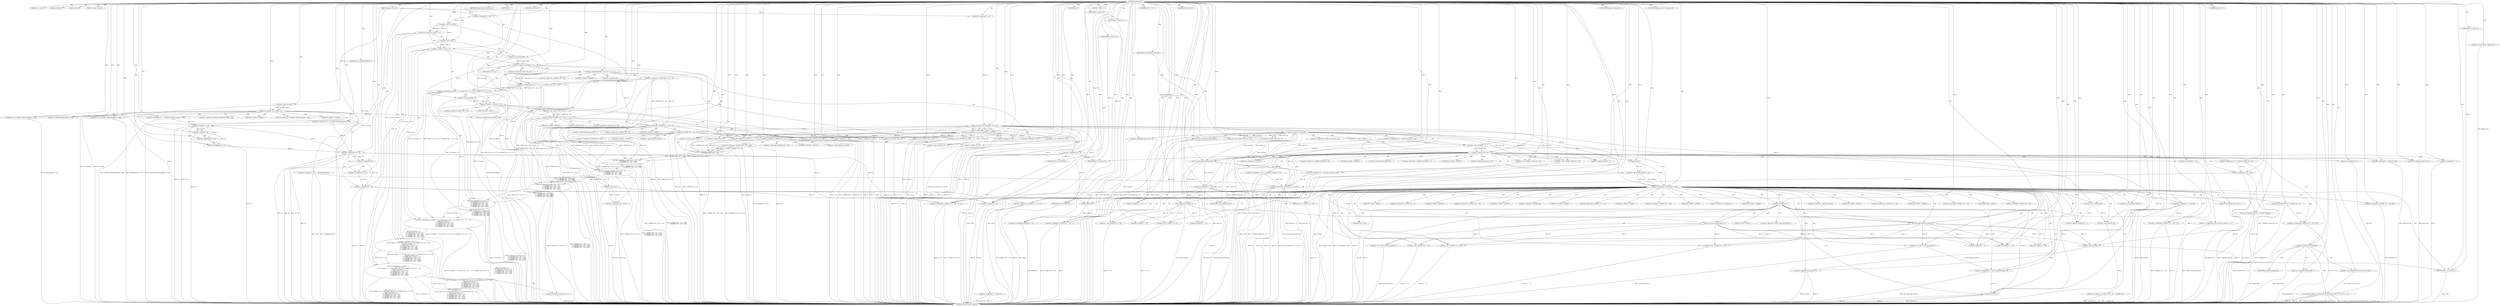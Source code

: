 digraph cache_insert {  
"1000121" [label = "(METHOD,cache_insert)" ]
"1000580" [label = "(METHOD_RETURN,__int64 __fastcall)" ]
"1000122" [label = "(PARAM,const char *a1)" ]
"1000123" [label = "(PARAM,_DWORD *a2)" ]
"1000124" [label = "(PARAM,__int64 a3)" ]
"1000125" [label = "(PARAM,unsigned __int64 a4)" ]
"1000126" [label = "(PARAM,unsigned __int16 a5)" ]
"1000148" [label = "(<operator>.assignment,v5 = a5)" ]
"1000151" [label = "(<operator>.assignment,v27[3] = __readfsqword(0x28u))" ]
"1000155" [label = "(__readfsqword,__readfsqword(0x28u))" ]
"1000157" [label = "(<operator>.assignment,v6 = a5)" ]
"1000161" [label = "(<operator>.notEquals,(a5 & 0x980) != 0)" ]
"1000162" [label = "(<operator>.and,a5 & 0x980)" ]
"1000167" [label = "(<operator>.assignment,v15 = *(_QWORD *)(dnsmasq_daemon + 456))" ]
"1000170" [label = "(<operator>.cast,(_QWORD *)(dnsmasq_daemon + 456))" ]
"1000172" [label = "(<operator>.addition,dnsmasq_daemon + 456)" ]
"1000176" [label = "(<operator>.lessThan,v15 < a4)" ]
"1000181" [label = "(<operator>.logicalNot,!v15)" ]
"1000183" [label = "(<operator>.assignment,v15 = a4)" ]
"1000186" [label = "(<operator>.assignment,a4 = v15)" ]
"1000189" [label = "(<operator>.assignment,v16 = *(_QWORD *)(dnsmasq_daemon + 448))" ]
"1000192" [label = "(<operator>.cast,(_QWORD *)(dnsmasq_daemon + 448))" ]
"1000194" [label = "(<operator>.addition,dnsmasq_daemon + 448)" ]
"1000198" [label = "(<operator>.greaterThan,v16 > a4)" ]
"1000203" [label = "(<operator>.logicalNot,!v16)" ]
"1000205" [label = "(<operator>.assignment,v16 = a4)" ]
"1000208" [label = "(<operator>.assignment,a4 = v16)" ]
"1000211" [label = "(<operator>.assignment,v7 = insert_error)" ]
"1000215" [label = "(IDENTIFIER,insert_error,if ( insert_error ))" ]
"1000216" [label = "(IDENTIFIER,L,)" ]
"1000217" [label = "(<operator>.assignment,v8 = cache_scan_free(a1, a2, a3, v6))" ]
"1000219" [label = "(cache_scan_free,cache_scan_free(a1, a2, a3, v6))" ]
"1000224" [label = "(<operator>.assignment,v13 = v8)" ]
"1000228" [label = "(IDENTIFIER,v8,if ( v8 ))" ]
"1000231" [label = "(<operator>.logicalOr,(v5 & 0x180) == 0\n      || (v5 & 8) == 0\n      || ((v5 & 0x80u) == 0 || *(char *)(v8 + 52) >= 0 || *(_DWORD *)(v8 + 24) != *a2)\n      && ((v5 & 0x100) == 0\n       || (*(_BYTE *)(v8 + 53) & 1) == 0\n       || *(_DWORD *)(v8 + 24) != *a2\n       || *(_DWORD *)(v8 + 28) != a2[1]\n       || *(_DWORD *)(v8 + 32) != a2[2]\n       || *(_DWORD *)(v8 + 36) != a2[3]))" ]
"1000232" [label = "(<operator>.equals,(v5 & 0x180) == 0)" ]
"1000233" [label = "(<operator>.and,v5 & 0x180)" ]
"1000237" [label = "(<operator>.logicalOr,(v5 & 8) == 0\n      || ((v5 & 0x80u) == 0 || *(char *)(v8 + 52) >= 0 || *(_DWORD *)(v8 + 24) != *a2)\n      && ((v5 & 0x100) == 0\n       || (*(_BYTE *)(v8 + 53) & 1) == 0\n       || *(_DWORD *)(v8 + 24) != *a2\n       || *(_DWORD *)(v8 + 28) != a2[1]\n       || *(_DWORD *)(v8 + 32) != a2[2]\n       || *(_DWORD *)(v8 + 36) != a2[3]))" ]
"1000238" [label = "(<operator>.equals,(v5 & 8) == 0)" ]
"1000239" [label = "(<operator>.and,v5 & 8)" ]
"1000243" [label = "(<operator>.logicalAnd,((v5 & 0x80u) == 0 || *(char *)(v8 + 52) >= 0 || *(_DWORD *)(v8 + 24) != *a2)\n      && ((v5 & 0x100) == 0\n       || (*(_BYTE *)(v8 + 53) & 1) == 0\n       || *(_DWORD *)(v8 + 24) != *a2\n       || *(_DWORD *)(v8 + 28) != a2[1]\n       || *(_DWORD *)(v8 + 32) != a2[2]\n       || *(_DWORD *)(v8 + 36) != a2[3]))" ]
"1000244" [label = "(<operator>.logicalOr,(v5 & 0x80u) == 0 || *(char *)(v8 + 52) >= 0 || *(_DWORD *)(v8 + 24) != *a2)" ]
"1000245" [label = "(<operator>.equals,(v5 & 0x80u) == 0)" ]
"1000246" [label = "(<operator>.and,v5 & 0x80u)" ]
"1000250" [label = "(<operator>.logicalOr,*(char *)(v8 + 52) >= 0 || *(_DWORD *)(v8 + 24) != *a2)" ]
"1000251" [label = "(<operator>.greaterEqualsThan,*(char *)(v8 + 52) >= 0)" ]
"1000253" [label = "(<operator>.cast,(char *)(v8 + 52))" ]
"1000255" [label = "(<operator>.addition,v8 + 52)" ]
"1000259" [label = "(<operator>.notEquals,*(_DWORD *)(v8 + 24) != *a2)" ]
"1000261" [label = "(<operator>.cast,(_DWORD *)(v8 + 24))" ]
"1000263" [label = "(<operator>.addition,v8 + 24)" ]
"1000268" [label = "(<operator>.logicalOr,(v5 & 0x100) == 0\n       || (*(_BYTE *)(v8 + 53) & 1) == 0\n       || *(_DWORD *)(v8 + 24) != *a2\n       || *(_DWORD *)(v8 + 28) != a2[1]\n       || *(_DWORD *)(v8 + 32) != a2[2]\n       || *(_DWORD *)(v8 + 36) != a2[3])" ]
"1000269" [label = "(<operator>.equals,(v5 & 0x100) == 0)" ]
"1000270" [label = "(<operator>.and,v5 & 0x100)" ]
"1000274" [label = "(<operator>.logicalOr,(*(_BYTE *)(v8 + 53) & 1) == 0\n       || *(_DWORD *)(v8 + 24) != *a2\n       || *(_DWORD *)(v8 + 28) != a2[1]\n       || *(_DWORD *)(v8 + 32) != a2[2]\n       || *(_DWORD *)(v8 + 36) != a2[3])" ]
"1000275" [label = "(<operator>.equals,(*(_BYTE *)(v8 + 53) & 1) == 0)" ]
"1000276" [label = "(<operator>.and,*(_BYTE *)(v8 + 53) & 1)" ]
"1000278" [label = "(<operator>.cast,(_BYTE *)(v8 + 53))" ]
"1000280" [label = "(<operator>.addition,v8 + 53)" ]
"1000285" [label = "(<operator>.logicalOr,*(_DWORD *)(v8 + 24) != *a2\n       || *(_DWORD *)(v8 + 28) != a2[1]\n       || *(_DWORD *)(v8 + 32) != a2[2]\n       || *(_DWORD *)(v8 + 36) != a2[3])" ]
"1000286" [label = "(<operator>.notEquals,*(_DWORD *)(v8 + 24) != *a2)" ]
"1000288" [label = "(<operator>.cast,(_DWORD *)(v8 + 24))" ]
"1000290" [label = "(<operator>.addition,v8 + 24)" ]
"1000295" [label = "(<operator>.logicalOr,*(_DWORD *)(v8 + 28) != a2[1]\n       || *(_DWORD *)(v8 + 32) != a2[2]\n       || *(_DWORD *)(v8 + 36) != a2[3])" ]
"1000296" [label = "(<operator>.notEquals,*(_DWORD *)(v8 + 28) != a2[1])" ]
"1000298" [label = "(<operator>.cast,(_DWORD *)(v8 + 28))" ]
"1000300" [label = "(<operator>.addition,v8 + 28)" ]
"1000306" [label = "(<operator>.logicalOr,*(_DWORD *)(v8 + 32) != a2[2]\n       || *(_DWORD *)(v8 + 36) != a2[3])" ]
"1000307" [label = "(<operator>.notEquals,*(_DWORD *)(v8 + 32) != a2[2])" ]
"1000309" [label = "(<operator>.cast,(_DWORD *)(v8 + 32))" ]
"1000311" [label = "(<operator>.addition,v8 + 32)" ]
"1000317" [label = "(<operator>.notEquals,*(_DWORD *)(v8 + 36) != a2[3])" ]
"1000319" [label = "(<operator>.cast,(_DWORD *)(v8 + 36))" ]
"1000321" [label = "(<operator>.addition,v8 + 36)" ]
"1000328" [label = "(<operator>.assignment,insert_error = 1)" ]
"1000331" [label = "(IDENTIFIER,L,)" ]
"1000332" [label = "(RETURN,return v13;,return v13;)" ]
"1000333" [label = "(IDENTIFIER,v13,return v13;)" ]
"1000334" [label = "(<operator>.assignment,v26 = v5 & 4)" ]
"1000336" [label = "(<operator>.and,v5 & 4)" ]
"1000340" [label = "(LITERAL,1,while ( 1 ))" ]
"1000342" [label = "(<operator>.assignment,v17 = cache_tail)" ]
"1000346" [label = "(<operator>.logicalNot,!cache_tail)" ]
"1000349" [label = "(<operator>.assignment,insert_error = 1)" ]
"1000352" [label = "(RETURN,return cache_tail;,return cache_tail;)" ]
"1000353" [label = "(IDENTIFIER,cache_tail,return cache_tail;)" ]
"1000354" [label = "(<operator>.assignment,v18 = *(_WORD *)(cache_tail + 52))" ]
"1000357" [label = "(<operator>.cast,(_WORD *)(cache_tail + 52))" ]
"1000359" [label = "(<operator>.addition,cache_tail + 52)" ]
"1000363" [label = "(<operator>.equals,(v18 & 0xC) == 0)" ]
"1000364" [label = "(<operator>.and,v18 & 0xC)" ]
"1000370" [label = "(IDENTIFIER,v7,if ( v7 ))" ]
"1000373" [label = "(<operator>.logicalNot,!warned_8686)" ]
"1000376" [label = "(my_syslog,my_syslog(3, (unsigned int)\"Internal error in cache.\", v9, v10, v11, v12))" ]
"1000378" [label = "(<operator>.cast,(unsigned int)\"Internal error in cache.\")" ]
"1000385" [label = "(<operator>.assignment,warned_8686 = 1)" ]
"1000388" [label = "(<operator>.assignment,insert_error = 1)" ]
"1000391" [label = "(RETURN,return v13;,return v13;)" ]
"1000392" [label = "(IDENTIFIER,v13,return v13;)" ]
"1000394" [label = "(IDENTIFIER,v26,if ( v26 ))" ]
"1000396" [label = "(<operator>.assignment,v19 = *(_QWORD *)(cache_tail + 32))" ]
"1000399" [label = "(<operator>.cast,(_QWORD *)(cache_tail + 32))" ]
"1000401" [label = "(<operator>.addition,cache_tail + 32)" ]
"1000404" [label = "(<operator>.assignment,v27[0] = *(_QWORD *)(cache_tail + 24))" ]
"1000409" [label = "(<operator>.cast,(_QWORD *)(cache_tail + 24))" ]
"1000411" [label = "(<operator>.addition,cache_tail + 24)" ]
"1000414" [label = "(<operator>.assignment,v27[1] = v19)" ]
"1000419" [label = "(<operator>.assignment,v20 = cache_get_name(cache_tail))" ]
"1000421" [label = "(cache_get_name,cache_get_name(cache_tail))" ]
"1000423" [label = "(cache_scan_free,cache_scan_free(v20, v27, a3, v18))" ]
"1000428" [label = "(<operator>.preIncrement,++cache_live_freed)" ]
"1000430" [label = "(<operator>.assignment,v7 = 1)" ]
"1000435" [label = "(<operator>.assignment,v7 = 0)" ]
"1000438" [label = "(<operator>.assignment,v26 = 1)" ]
"1000442" [label = "(<operator>.logicalAnd,a1 && strlen(a1) > 0x31)" ]
"1000444" [label = "(<operator>.greaterThan,strlen(a1) > 0x31)" ]
"1000445" [label = "(strlen,strlen(a1))" ]
"1000449" [label = "(<operator>.assignment,v21 = big_free)" ]
"1000453" [label = "(IDENTIFIER,big_free,if ( big_free ))" ]
"1000455" [label = "(<operator>.assignment,big_free = *(_QWORD *)big_free)" ]
"1000458" [label = "(<operator>.cast,(_QWORD *)big_free)" ]
"1000464" [label = "(<operator>.assignment,insert_error = 1)" ]
"1000467" [label = "(RETURN,return v13;,return v13;)" ]
"1000468" [label = "(IDENTIFIER,v13,return v13;)" ]
"1000470" [label = "(IDENTIFIER,bignames_left,if ( bignames_left ))" ]
"1000471" [label = "(<operator>.preDecrement,--bignames_left)" ]
"1000473" [label = "(cache_unlink,cache_unlink(v17))" ]
"1000475" [label = "(<operator>.assignment,*(_QWORD *)(v17 + 56) = v21)" ]
"1000477" [label = "(<operator>.cast,(_QWORD *)(v17 + 56))" ]
"1000479" [label = "(<operator>.addition,v17 + 56)" ]
"1000483" [label = "(<operators>.assignmentOr,HIBYTE(v5) |= 2u)" ]
"1000484" [label = "(HIBYTE,HIBYTE(v5))" ]
"1000487" [label = "(<operator>.assignment,*(_WORD *)(v17 + 52) = v5)" ]
"1000489" [label = "(<operator>.cast,(_WORD *)(v17 + 52))" ]
"1000491" [label = "(<operator>.addition,v17 + 52)" ]
"1000497" [label = "(cache_unlink,cache_unlink(cache_tail))" ]
"1000499" [label = "(<operator>.assignment,*(_WORD *)(v17 + 52) = v5)" ]
"1000501" [label = "(<operator>.cast,(_WORD *)(v17 + 52))" ]
"1000503" [label = "(<operator>.addition,v17 + 52)" ]
"1000508" [label = "(<operator>.logicalNot,!a1)" ]
"1000511" [label = "(<operator>.assignment,*(_BYTE *)cache_get_name(v17) = 0)" ]
"1000513" [label = "(<operator>.cast,(_BYTE *)cache_get_name(v17))" ]
"1000515" [label = "(cache_get_name,cache_get_name(v17))" ]
"1000519" [label = "(<operator>.assignment,v22 = (char *)cache_get_name(v17))" ]
"1000521" [label = "(<operator>.cast,(char *)cache_get_name(v17))" ]
"1000523" [label = "(cache_get_name,cache_get_name(v17))" ]
"1000525" [label = "(strcpy,strcpy(v22, a1))" ]
"1000530" [label = "(IDENTIFIER,a2,if ( a2 ))" ]
"1000532" [label = "(<operator>.assignment,v23 = *((_QWORD *)a2 + 1))" ]
"1000535" [label = "(<operator>.addition,(_QWORD *)a2 + 1)" ]
"1000536" [label = "(<operator>.cast,(_QWORD *)a2)" ]
"1000540" [label = "(<operator>.assignment,*(_QWORD *)(v17 + 24) = *(_QWORD *)a2)" ]
"1000542" [label = "(<operator>.cast,(_QWORD *)(v17 + 24))" ]
"1000544" [label = "(<operator>.addition,v17 + 24)" ]
"1000548" [label = "(<operator>.cast,(_QWORD *)a2)" ]
"1000551" [label = "(<operator>.assignment,*(_QWORD *)(v17 + 32) = v23)" ]
"1000553" [label = "(<operator>.cast,(_QWORD *)(v17 + 32))" ]
"1000555" [label = "(<operator>.addition,v17 + 32)" ]
"1000559" [label = "(<operator>.assignment,*(_QWORD *)(v17 + 40) = a3 + a4)" ]
"1000561" [label = "(<operator>.cast,(_QWORD *)(v17 + 40))" ]
"1000563" [label = "(<operator>.addition,v17 + 40)" ]
"1000566" [label = "(<operator>.addition,a3 + a4)" ]
"1000569" [label = "(<operator>.assignment,*(_QWORD *)v17 = new_chain)" ]
"1000571" [label = "(<operator>.cast,(_QWORD *)v17)" ]
"1000575" [label = "(<operator>.assignment,new_chain = v17)" ]
"1000578" [label = "(RETURN,return v17;,return v17;)" ]
"1000579" [label = "(IDENTIFIER,v17,return v17;)" ]
"1000169" [label = "(<operator>.indirection,*(_QWORD *)(dnsmasq_daemon + 456))" ]
"1000171" [label = "(UNKNOWN,_QWORD *,_QWORD *)" ]
"1000191" [label = "(<operator>.indirection,*(_QWORD *)(dnsmasq_daemon + 448))" ]
"1000193" [label = "(UNKNOWN,_QWORD *,_QWORD *)" ]
"1000252" [label = "(<operator>.indirection,*(char *)(v8 + 52))" ]
"1000254" [label = "(UNKNOWN,char *,char *)" ]
"1000260" [label = "(<operator>.indirection,*(_DWORD *)(v8 + 24))" ]
"1000262" [label = "(UNKNOWN,_DWORD *,_DWORD *)" ]
"1000266" [label = "(<operator>.indirection,*a2)" ]
"1000277" [label = "(<operator>.indirection,*(_BYTE *)(v8 + 53))" ]
"1000279" [label = "(UNKNOWN,_BYTE *,_BYTE *)" ]
"1000287" [label = "(<operator>.indirection,*(_DWORD *)(v8 + 24))" ]
"1000289" [label = "(UNKNOWN,_DWORD *,_DWORD *)" ]
"1000293" [label = "(<operator>.indirection,*a2)" ]
"1000297" [label = "(<operator>.indirection,*(_DWORD *)(v8 + 28))" ]
"1000299" [label = "(UNKNOWN,_DWORD *,_DWORD *)" ]
"1000303" [label = "(<operator>.indirectIndexAccess,a2[1])" ]
"1000308" [label = "(<operator>.indirection,*(_DWORD *)(v8 + 32))" ]
"1000310" [label = "(UNKNOWN,_DWORD *,_DWORD *)" ]
"1000314" [label = "(<operator>.indirectIndexAccess,a2[2])" ]
"1000318" [label = "(<operator>.indirection,*(_DWORD *)(v8 + 36))" ]
"1000320" [label = "(UNKNOWN,_DWORD *,_DWORD *)" ]
"1000324" [label = "(<operator>.indirectIndexAccess,a2[3])" ]
"1000356" [label = "(<operator>.indirection,*(_WORD *)(cache_tail + 52))" ]
"1000358" [label = "(UNKNOWN,_WORD *,_WORD *)" ]
"1000379" [label = "(UNKNOWN,unsigned int,unsigned int)" ]
"1000398" [label = "(<operator>.indirection,*(_QWORD *)(cache_tail + 32))" ]
"1000400" [label = "(UNKNOWN,_QWORD *,_QWORD *)" ]
"1000405" [label = "(<operator>.indirectIndexAccess,v27[0])" ]
"1000408" [label = "(<operator>.indirection,*(_QWORD *)(cache_tail + 24))" ]
"1000410" [label = "(UNKNOWN,_QWORD *,_QWORD *)" ]
"1000415" [label = "(<operator>.indirectIndexAccess,v27[1])" ]
"1000457" [label = "(<operator>.indirection,*(_QWORD *)big_free)" ]
"1000459" [label = "(UNKNOWN,_QWORD *,_QWORD *)" ]
"1000476" [label = "(<operator>.indirection,*(_QWORD *)(v17 + 56))" ]
"1000478" [label = "(UNKNOWN,_QWORD *,_QWORD *)" ]
"1000488" [label = "(<operator>.indirection,*(_WORD *)(v17 + 52))" ]
"1000490" [label = "(UNKNOWN,_WORD *,_WORD *)" ]
"1000500" [label = "(<operator>.indirection,*(_WORD *)(v17 + 52))" ]
"1000502" [label = "(UNKNOWN,_WORD *,_WORD *)" ]
"1000512" [label = "(<operator>.indirection,*(_BYTE *)cache_get_name(v17))" ]
"1000514" [label = "(UNKNOWN,_BYTE *,_BYTE *)" ]
"1000522" [label = "(UNKNOWN,char *,char *)" ]
"1000534" [label = "(<operator>.indirection,*((_QWORD *)a2 + 1))" ]
"1000537" [label = "(UNKNOWN,_QWORD *,_QWORD *)" ]
"1000541" [label = "(<operator>.indirection,*(_QWORD *)(v17 + 24))" ]
"1000543" [label = "(UNKNOWN,_QWORD *,_QWORD *)" ]
"1000547" [label = "(<operator>.indirection,*(_QWORD *)a2)" ]
"1000549" [label = "(UNKNOWN,_QWORD *,_QWORD *)" ]
"1000552" [label = "(<operator>.indirection,*(_QWORD *)(v17 + 32))" ]
"1000554" [label = "(UNKNOWN,_QWORD *,_QWORD *)" ]
"1000560" [label = "(<operator>.indirection,*(_QWORD *)(v17 + 40))" ]
"1000562" [label = "(UNKNOWN,_QWORD *,_QWORD *)" ]
"1000570" [label = "(<operator>.indirection,*(_QWORD *)v17)" ]
"1000572" [label = "(UNKNOWN,_QWORD *,_QWORD *)" ]
  "1000532" -> "1000580"  [ label = "DDG: *((_QWORD *)a2 + 1)"] 
  "1000525" -> "1000580"  [ label = "DDG: a1"] 
  "1000211" -> "1000580"  [ label = "DDG: v7"] 
  "1000259" -> "1000580"  [ label = "DDG: *(_DWORD *)(v8 + 24)"] 
  "1000181" -> "1000580"  [ label = "DDG: !v15"] 
  "1000435" -> "1000580"  [ label = "DDG: v7"] 
  "1000237" -> "1000580"  [ label = "DDG: ((v5 & 0x80u) == 0 || *(char *)(v8 + 52) >= 0 || *(_DWORD *)(v8 + 24) != *a2)\n      && ((v5 & 0x100) == 0\n       || (*(_BYTE *)(v8 + 53) & 1) == 0\n       || *(_DWORD *)(v8 + 24) != *a2\n       || *(_DWORD *)(v8 + 28) != a2[1]\n       || *(_DWORD *)(v8 + 32) != a2[2]\n       || *(_DWORD *)(v8 + 36) != a2[3])"] 
  "1000161" -> "1000580"  [ label = "DDG: (a5 & 0x980) != 0"] 
  "1000192" -> "1000580"  [ label = "DDG: dnsmasq_daemon + 448"] 
  "1000373" -> "1000580"  [ label = "DDG: warned_8686"] 
  "1000444" -> "1000580"  [ label = "DDG: strlen(a1)"] 
  "1000198" -> "1000580"  [ label = "DDG: a4"] 
  "1000285" -> "1000580"  [ label = "DDG: *(_DWORD *)(v8 + 28) != a2[1]\n       || *(_DWORD *)(v8 + 32) != a2[2]\n       || *(_DWORD *)(v8 + 36) != a2[3]"] 
  "1000388" -> "1000580"  [ label = "DDG: insert_error"] 
  "1000189" -> "1000580"  [ label = "DDG: *(_QWORD *)(dnsmasq_daemon + 448)"] 
  "1000423" -> "1000580"  [ label = "DDG: v20"] 
  "1000442" -> "1000580"  [ label = "DDG: strlen(a1) > 0x31"] 
  "1000566" -> "1000580"  [ label = "DDG: a3"] 
  "1000334" -> "1000580"  [ label = "DDG: v26"] 
  "1000306" -> "1000580"  [ label = "DDG: *(_DWORD *)(v8 + 32) != a2[2]"] 
  "1000321" -> "1000580"  [ label = "DDG: v8"] 
  "1000162" -> "1000580"  [ label = "DDG: a5"] 
  "1000203" -> "1000580"  [ label = "DDG: !v16"] 
  "1000499" -> "1000580"  [ label = "DDG: *(_WORD *)(v17 + 52)"] 
  "1000198" -> "1000580"  [ label = "DDG: v16"] 
  "1000525" -> "1000580"  [ label = "DDG: strcpy(v22, a1)"] 
  "1000438" -> "1000580"  [ label = "DDG: v26"] 
  "1000219" -> "1000580"  [ label = "DDG: v6"] 
  "1000243" -> "1000580"  [ label = "DDG: (v5 & 0x80u) == 0 || *(char *)(v8 + 52) >= 0 || *(_DWORD *)(v8 + 24) != *a2"] 
  "1000250" -> "1000580"  [ label = "DDG: *(_DWORD *)(v8 + 24) != *a2"] 
  "1000238" -> "1000580"  [ label = "DDG: v5 & 8"] 
  "1000511" -> "1000580"  [ label = "DDG: *(_BYTE *)cache_get_name(v17)"] 
  "1000513" -> "1000580"  [ label = "DDG: cache_get_name(v17)"] 
  "1000319" -> "1000580"  [ label = "DDG: v8 + 36"] 
  "1000268" -> "1000580"  [ label = "DDG: (v5 & 0x100) == 0"] 
  "1000487" -> "1000580"  [ label = "DDG: *(_WORD *)(v17 + 52)"] 
  "1000569" -> "1000580"  [ label = "DDG: *(_QWORD *)v17"] 
  "1000232" -> "1000580"  [ label = "DDG: v5 & 0x180"] 
  "1000336" -> "1000580"  [ label = "DDG: v5"] 
  "1000542" -> "1000580"  [ label = "DDG: v17 + 24"] 
  "1000307" -> "1000580"  [ label = "DDG: *(_DWORD *)(v8 + 32)"] 
  "1000414" -> "1000580"  [ label = "DDG: v27[1]"] 
  "1000430" -> "1000580"  [ label = "DDG: v7"] 
  "1000421" -> "1000580"  [ label = "DDG: cache_tail"] 
  "1000211" -> "1000580"  [ label = "DDG: insert_error"] 
  "1000553" -> "1000580"  [ label = "DDG: v17 + 32"] 
  "1000399" -> "1000580"  [ label = "DDG: cache_tail + 32"] 
  "1000363" -> "1000580"  [ label = "DDG: v18 & 0xC"] 
  "1000245" -> "1000580"  [ label = "DDG: v5 & 0x80u"] 
  "1000540" -> "1000580"  [ label = "DDG: *(_QWORD *)a2"] 
  "1000288" -> "1000580"  [ label = "DDG: v8 + 24"] 
  "1000575" -> "1000580"  [ label = "DDG: v17"] 
  "1000151" -> "1000580"  [ label = "DDG: v27[3]"] 
  "1000233" -> "1000580"  [ label = "DDG: v5"] 
  "1000475" -> "1000580"  [ label = "DDG: v21"] 
  "1000219" -> "1000580"  [ label = "DDG: a2"] 
  "1000255" -> "1000580"  [ label = "DDG: v8"] 
  "1000268" -> "1000580"  [ label = "DDG: (*(_BYTE *)(v8 + 53) & 1) == 0\n       || *(_DWORD *)(v8 + 24) != *a2\n       || *(_DWORD *)(v8 + 28) != a2[1]\n       || *(_DWORD *)(v8 + 32) != a2[2]\n       || *(_DWORD *)(v8 + 36) != a2[3]"] 
  "1000219" -> "1000580"  [ label = "DDG: a1"] 
  "1000376" -> "1000580"  [ label = "DDG: my_syslog(3, (unsigned int)\"Internal error in cache.\", v9, v10, v11, v12)"] 
  "1000354" -> "1000580"  [ label = "DDG: *(_WORD *)(cache_tail + 52)"] 
  "1000376" -> "1000580"  [ label = "DDG: v10"] 
  "1000376" -> "1000580"  [ label = "DDG: v12"] 
  "1000295" -> "1000580"  [ label = "DDG: *(_DWORD *)(v8 + 28) != a2[1]"] 
  "1000442" -> "1000580"  [ label = "DDG: a1 && strlen(a1) > 0x31"] 
  "1000300" -> "1000580"  [ label = "DDG: v8"] 
  "1000464" -> "1000580"  [ label = "DDG: insert_error"] 
  "1000269" -> "1000580"  [ label = "DDG: v5 & 0x100"] 
  "1000259" -> "1000580"  [ label = "DDG: *a2"] 
  "1000455" -> "1000580"  [ label = "DDG: *(_QWORD *)big_free"] 
  "1000224" -> "1000580"  [ label = "DDG: v8"] 
  "1000244" -> "1000580"  [ label = "DDG: *(char *)(v8 + 52) >= 0 || *(_DWORD *)(v8 + 24) != *a2"] 
  "1000243" -> "1000580"  [ label = "DDG: (v5 & 0x100) == 0\n       || (*(_BYTE *)(v8 + 53) & 1) == 0\n       || *(_DWORD *)(v8 + 24) != *a2\n       || *(_DWORD *)(v8 + 28) != a2[1]\n       || *(_DWORD *)(v8 + 32) != a2[2]\n       || *(_DWORD *)(v8 + 36) != a2[3]"] 
  "1000551" -> "1000580"  [ label = "DDG: v23"] 
  "1000364" -> "1000580"  [ label = "DDG: v18"] 
  "1000423" -> "1000580"  [ label = "DDG: a3"] 
  "1000521" -> "1000580"  [ label = "DDG: cache_get_name(v17)"] 
  "1000575" -> "1000580"  [ label = "DDG: new_chain"] 
  "1000151" -> "1000580"  [ label = "DDG: __readfsqword(0x28u)"] 
  "1000246" -> "1000580"  [ label = "DDG: v5"] 
  "1000499" -> "1000580"  [ label = "DDG: v5"] 
  "1000276" -> "1000580"  [ label = "DDG: *(_BYTE *)(v8 + 53)"] 
  "1000508" -> "1000580"  [ label = "DDG: !a1"] 
  "1000231" -> "1000580"  [ label = "DDG: (v5 & 8) == 0\n      || ((v5 & 0x80u) == 0 || *(char *)(v8 + 52) >= 0 || *(_DWORD *)(v8 + 24) != *a2)\n      && ((v5 & 0x100) == 0\n       || (*(_BYTE *)(v8 + 53) & 1) == 0\n       || *(_DWORD *)(v8 + 24) != *a2\n       || *(_DWORD *)(v8 + 28) != a2[1]\n       || *(_DWORD *)(v8 + 32) != a2[2]\n       || *(_DWORD *)(v8 + 36) != a2[3])"] 
  "1000270" -> "1000580"  [ label = "DDG: v5"] 
  "1000261" -> "1000580"  [ label = "DDG: v8 + 24"] 
  "1000449" -> "1000580"  [ label = "DDG: v21"] 
  "1000349" -> "1000580"  [ label = "DDG: insert_error"] 
  "1000525" -> "1000580"  [ label = "DDG: v22"] 
  "1000346" -> "1000580"  [ label = "DDG: !cache_tail"] 
  "1000376" -> "1000580"  [ label = "DDG: (unsigned int)\"Internal error in cache.\""] 
  "1000286" -> "1000580"  [ label = "DDG: *a2"] 
  "1000231" -> "1000580"  [ label = "DDG: (v5 & 0x180) == 0"] 
  "1000253" -> "1000580"  [ label = "DDG: v8 + 52"] 
  "1000357" -> "1000580"  [ label = "DDG: cache_tail + 52"] 
  "1000219" -> "1000580"  [ label = "DDG: a3"] 
  "1000307" -> "1000580"  [ label = "DDG: a2[2]"] 
  "1000274" -> "1000580"  [ label = "DDG: (*(_BYTE *)(v8 + 53) & 1) == 0"] 
  "1000423" -> "1000580"  [ label = "DDG: v27"] 
  "1000342" -> "1000580"  [ label = "DDG: v17"] 
  "1000290" -> "1000580"  [ label = "DDG: v8"] 
  "1000285" -> "1000580"  [ label = "DDG: *(_DWORD *)(v8 + 24) != *a2"] 
  "1000296" -> "1000580"  [ label = "DDG: a2[1]"] 
  "1000540" -> "1000580"  [ label = "DDG: *(_QWORD *)(v17 + 24)"] 
  "1000251" -> "1000580"  [ label = "DDG: *(char *)(v8 + 52)"] 
  "1000224" -> "1000580"  [ label = "DDG: v13"] 
  "1000497" -> "1000580"  [ label = "DDG: cache_tail"] 
  "1000286" -> "1000580"  [ label = "DDG: *(_DWORD *)(v8 + 24)"] 
  "1000198" -> "1000580"  [ label = "DDG: v16 > a4"] 
  "1000559" -> "1000580"  [ label = "DDG: *(_QWORD *)(v17 + 40)"] 
  "1000409" -> "1000580"  [ label = "DDG: cache_tail + 24"] 
  "1000231" -> "1000580"  [ label = "DDG: (v5 & 0x180) == 0\n      || (v5 & 8) == 0\n      || ((v5 & 0x80u) == 0 || *(char *)(v8 + 52) >= 0 || *(_DWORD *)(v8 + 24) != *a2)\n      && ((v5 & 0x100) == 0\n       || (*(_BYTE *)(v8 + 53) & 1) == 0\n       || *(_DWORD *)(v8 + 24) != *a2\n       || *(_DWORD *)(v8 + 28) != a2[1]\n       || *(_DWORD *)(v8 + 32) != a2[2]\n       || *(_DWORD *)(v8 + 36) != a2[3])"] 
  "1000309" -> "1000580"  [ label = "DDG: v8 + 32"] 
  "1000501" -> "1000580"  [ label = "DDG: v17 + 52"] 
  "1000306" -> "1000580"  [ label = "DDG: *(_DWORD *)(v8 + 36) != a2[3]"] 
  "1000404" -> "1000580"  [ label = "DDG: *(_QWORD *)(cache_tail + 24)"] 
  "1000208" -> "1000580"  [ label = "DDG: a4"] 
  "1000186" -> "1000580"  [ label = "DDG: v15"] 
  "1000449" -> "1000580"  [ label = "DDG: big_free"] 
  "1000473" -> "1000580"  [ label = "DDG: cache_unlink(v17)"] 
  "1000280" -> "1000580"  [ label = "DDG: v8"] 
  "1000396" -> "1000580"  [ label = "DDG: *(_QWORD *)(cache_tail + 32)"] 
  "1000477" -> "1000580"  [ label = "DDG: v17 + 56"] 
  "1000489" -> "1000580"  [ label = "DDG: v17 + 52"] 
  "1000126" -> "1000580"  [ label = "DDG: a5"] 
  "1000561" -> "1000580"  [ label = "DDG: v17 + 40"] 
  "1000423" -> "1000580"  [ label = "DDG: cache_scan_free(v20, v27, a3, v18)"] 
  "1000475" -> "1000580"  [ label = "DDG: *(_QWORD *)(v17 + 56)"] 
  "1000334" -> "1000580"  [ label = "DDG: v5 & 4"] 
  "1000298" -> "1000580"  [ label = "DDG: v8 + 28"] 
  "1000566" -> "1000580"  [ label = "DDG: a4"] 
  "1000278" -> "1000580"  [ label = "DDG: v8 + 53"] 
  "1000295" -> "1000580"  [ label = "DDG: *(_DWORD *)(v8 + 32) != a2[2]\n       || *(_DWORD *)(v8 + 36) != a2[3]"] 
  "1000559" -> "1000580"  [ label = "DDG: a3 + a4"] 
  "1000328" -> "1000580"  [ label = "DDG: insert_error"] 
  "1000176" -> "1000580"  [ label = "DDG: v15"] 
  "1000176" -> "1000580"  [ label = "DDG: v15 < a4"] 
  "1000483" -> "1000580"  [ label = "DDG: HIBYTE(v5)"] 
  "1000167" -> "1000580"  [ label = "DDG: *(_QWORD *)(dnsmasq_daemon + 456)"] 
  "1000487" -> "1000580"  [ label = "DDG: v5"] 
  "1000346" -> "1000580"  [ label = "DDG: cache_tail"] 
  "1000363" -> "1000580"  [ label = "DDG: (v18 & 0xC) == 0"] 
  "1000263" -> "1000580"  [ label = "DDG: v8"] 
  "1000376" -> "1000580"  [ label = "DDG: v11"] 
  "1000208" -> "1000580"  [ label = "DDG: v16"] 
  "1000237" -> "1000580"  [ label = "DDG: (v5 & 8) == 0"] 
  "1000404" -> "1000580"  [ label = "DDG: v27[0]"] 
  "1000419" -> "1000580"  [ label = "DDG: cache_get_name(cache_tail)"] 
  "1000497" -> "1000580"  [ label = "DDG: cache_unlink(cache_tail)"] 
  "1000471" -> "1000580"  [ label = "DDG: bignames_left"] 
  "1000508" -> "1000580"  [ label = "DDG: a1"] 
  "1000519" -> "1000580"  [ label = "DDG: (char *)cache_get_name(v17)"] 
  "1000194" -> "1000580"  [ label = "DDG: dnsmasq_daemon"] 
  "1000551" -> "1000580"  [ label = "DDG: *(_QWORD *)(v17 + 32)"] 
  "1000317" -> "1000580"  [ label = "DDG: *(_DWORD *)(v8 + 36)"] 
  "1000373" -> "1000580"  [ label = "DDG: !warned_8686"] 
  "1000275" -> "1000580"  [ label = "DDG: *(_BYTE *)(v8 + 53) & 1"] 
  "1000170" -> "1000580"  [ label = "DDG: dnsmasq_daemon + 456"] 
  "1000296" -> "1000580"  [ label = "DDG: *(_DWORD *)(v8 + 28)"] 
  "1000442" -> "1000580"  [ label = "DDG: a1"] 
  "1000376" -> "1000580"  [ label = "DDG: v9"] 
  "1000317" -> "1000580"  [ label = "DDG: a2[3]"] 
  "1000244" -> "1000580"  [ label = "DDG: (v5 & 0x80u) == 0"] 
  "1000239" -> "1000580"  [ label = "DDG: v5"] 
  "1000455" -> "1000580"  [ label = "DDG: big_free"] 
  "1000423" -> "1000580"  [ label = "DDG: v18"] 
  "1000311" -> "1000580"  [ label = "DDG: v8"] 
  "1000428" -> "1000580"  [ label = "DDG: cache_live_freed"] 
  "1000385" -> "1000580"  [ label = "DDG: warned_8686"] 
  "1000274" -> "1000580"  [ label = "DDG: *(_DWORD *)(v8 + 24) != *a2\n       || *(_DWORD *)(v8 + 28) != a2[1]\n       || *(_DWORD *)(v8 + 32) != a2[2]\n       || *(_DWORD *)(v8 + 36) != a2[3]"] 
  "1000217" -> "1000580"  [ label = "DDG: cache_scan_free(a1, a2, a3, v6)"] 
  "1000161" -> "1000580"  [ label = "DDG: a5 & 0x980"] 
  "1000250" -> "1000580"  [ label = "DDG: *(char *)(v8 + 52) >= 0"] 
  "1000548" -> "1000580"  [ label = "DDG: a2"] 
  "1000414" -> "1000580"  [ label = "DDG: v19"] 
  "1000359" -> "1000580"  [ label = "DDG: cache_tail"] 
  "1000332" -> "1000580"  [ label = "DDG: <RET>"] 
  "1000578" -> "1000580"  [ label = "DDG: <RET>"] 
  "1000352" -> "1000580"  [ label = "DDG: <RET>"] 
  "1000467" -> "1000580"  [ label = "DDG: <RET>"] 
  "1000391" -> "1000580"  [ label = "DDG: <RET>"] 
  "1000121" -> "1000122"  [ label = "DDG: "] 
  "1000121" -> "1000123"  [ label = "DDG: "] 
  "1000121" -> "1000124"  [ label = "DDG: "] 
  "1000121" -> "1000125"  [ label = "DDG: "] 
  "1000121" -> "1000126"  [ label = "DDG: "] 
  "1000126" -> "1000148"  [ label = "DDG: a5"] 
  "1000121" -> "1000148"  [ label = "DDG: "] 
  "1000155" -> "1000151"  [ label = "DDG: 0x28u"] 
  "1000121" -> "1000155"  [ label = "DDG: "] 
  "1000126" -> "1000157"  [ label = "DDG: a5"] 
  "1000121" -> "1000157"  [ label = "DDG: "] 
  "1000162" -> "1000161"  [ label = "DDG: a5"] 
  "1000162" -> "1000161"  [ label = "DDG: 0x980"] 
  "1000126" -> "1000162"  [ label = "DDG: a5"] 
  "1000121" -> "1000162"  [ label = "DDG: "] 
  "1000121" -> "1000161"  [ label = "DDG: "] 
  "1000121" -> "1000167"  [ label = "DDG: "] 
  "1000121" -> "1000170"  [ label = "DDG: "] 
  "1000121" -> "1000172"  [ label = "DDG: "] 
  "1000167" -> "1000176"  [ label = "DDG: v15"] 
  "1000121" -> "1000176"  [ label = "DDG: "] 
  "1000176" -> "1000181"  [ label = "DDG: v15"] 
  "1000121" -> "1000181"  [ label = "DDG: "] 
  "1000176" -> "1000183"  [ label = "DDG: a4"] 
  "1000121" -> "1000183"  [ label = "DDG: "] 
  "1000183" -> "1000186"  [ label = "DDG: v15"] 
  "1000181" -> "1000186"  [ label = "DDG: v15"] 
  "1000121" -> "1000186"  [ label = "DDG: "] 
  "1000121" -> "1000189"  [ label = "DDG: "] 
  "1000121" -> "1000192"  [ label = "DDG: "] 
  "1000121" -> "1000194"  [ label = "DDG: "] 
  "1000189" -> "1000198"  [ label = "DDG: v16"] 
  "1000121" -> "1000198"  [ label = "DDG: "] 
  "1000176" -> "1000198"  [ label = "DDG: a4"] 
  "1000186" -> "1000198"  [ label = "DDG: a4"] 
  "1000198" -> "1000203"  [ label = "DDG: v16"] 
  "1000121" -> "1000203"  [ label = "DDG: "] 
  "1000198" -> "1000205"  [ label = "DDG: a4"] 
  "1000121" -> "1000205"  [ label = "DDG: "] 
  "1000203" -> "1000208"  [ label = "DDG: v16"] 
  "1000205" -> "1000208"  [ label = "DDG: v16"] 
  "1000121" -> "1000208"  [ label = "DDG: "] 
  "1000121" -> "1000211"  [ label = "DDG: "] 
  "1000121" -> "1000215"  [ label = "DDG: "] 
  "1000121" -> "1000216"  [ label = "DDG: "] 
  "1000219" -> "1000217"  [ label = "DDG: a1"] 
  "1000219" -> "1000217"  [ label = "DDG: a2"] 
  "1000219" -> "1000217"  [ label = "DDG: a3"] 
  "1000219" -> "1000217"  [ label = "DDG: v6"] 
  "1000121" -> "1000217"  [ label = "DDG: "] 
  "1000121" -> "1000219"  [ label = "DDG: "] 
  "1000157" -> "1000219"  [ label = "DDG: v6"] 
  "1000217" -> "1000224"  [ label = "DDG: v8"] 
  "1000121" -> "1000224"  [ label = "DDG: "] 
  "1000121" -> "1000228"  [ label = "DDG: "] 
  "1000232" -> "1000231"  [ label = "DDG: v5 & 0x180"] 
  "1000232" -> "1000231"  [ label = "DDG: 0"] 
  "1000233" -> "1000232"  [ label = "DDG: v5"] 
  "1000233" -> "1000232"  [ label = "DDG: 0x180"] 
  "1000148" -> "1000233"  [ label = "DDG: v5"] 
  "1000121" -> "1000233"  [ label = "DDG: "] 
  "1000121" -> "1000232"  [ label = "DDG: "] 
  "1000237" -> "1000231"  [ label = "DDG: (v5 & 8) == 0"] 
  "1000237" -> "1000231"  [ label = "DDG: ((v5 & 0x80u) == 0 || *(char *)(v8 + 52) >= 0 || *(_DWORD *)(v8 + 24) != *a2)\n      && ((v5 & 0x100) == 0\n       || (*(_BYTE *)(v8 + 53) & 1) == 0\n       || *(_DWORD *)(v8 + 24) != *a2\n       || *(_DWORD *)(v8 + 28) != a2[1]\n       || *(_DWORD *)(v8 + 32) != a2[2]\n       || *(_DWORD *)(v8 + 36) != a2[3])"] 
  "1000238" -> "1000237"  [ label = "DDG: v5 & 8"] 
  "1000238" -> "1000237"  [ label = "DDG: 0"] 
  "1000239" -> "1000238"  [ label = "DDG: v5"] 
  "1000239" -> "1000238"  [ label = "DDG: 8"] 
  "1000233" -> "1000239"  [ label = "DDG: v5"] 
  "1000121" -> "1000239"  [ label = "DDG: "] 
  "1000121" -> "1000238"  [ label = "DDG: "] 
  "1000243" -> "1000237"  [ label = "DDG: (v5 & 0x80u) == 0 || *(char *)(v8 + 52) >= 0 || *(_DWORD *)(v8 + 24) != *a2"] 
  "1000243" -> "1000237"  [ label = "DDG: (v5 & 0x100) == 0\n       || (*(_BYTE *)(v8 + 53) & 1) == 0\n       || *(_DWORD *)(v8 + 24) != *a2\n       || *(_DWORD *)(v8 + 28) != a2[1]\n       || *(_DWORD *)(v8 + 32) != a2[2]\n       || *(_DWORD *)(v8 + 36) != a2[3]"] 
  "1000244" -> "1000243"  [ label = "DDG: (v5 & 0x80u) == 0"] 
  "1000244" -> "1000243"  [ label = "DDG: *(char *)(v8 + 52) >= 0 || *(_DWORD *)(v8 + 24) != *a2"] 
  "1000245" -> "1000244"  [ label = "DDG: v5 & 0x80u"] 
  "1000245" -> "1000244"  [ label = "DDG: 0"] 
  "1000246" -> "1000245"  [ label = "DDG: v5"] 
  "1000246" -> "1000245"  [ label = "DDG: 0x80u"] 
  "1000239" -> "1000246"  [ label = "DDG: v5"] 
  "1000121" -> "1000246"  [ label = "DDG: "] 
  "1000121" -> "1000245"  [ label = "DDG: "] 
  "1000250" -> "1000244"  [ label = "DDG: *(char *)(v8 + 52) >= 0"] 
  "1000250" -> "1000244"  [ label = "DDG: *(_DWORD *)(v8 + 24) != *a2"] 
  "1000251" -> "1000250"  [ label = "DDG: *(char *)(v8 + 52)"] 
  "1000251" -> "1000250"  [ label = "DDG: 0"] 
  "1000121" -> "1000253"  [ label = "DDG: "] 
  "1000217" -> "1000253"  [ label = "DDG: v8"] 
  "1000121" -> "1000255"  [ label = "DDG: "] 
  "1000217" -> "1000255"  [ label = "DDG: v8"] 
  "1000121" -> "1000251"  [ label = "DDG: "] 
  "1000259" -> "1000250"  [ label = "DDG: *(_DWORD *)(v8 + 24)"] 
  "1000259" -> "1000250"  [ label = "DDG: *a2"] 
  "1000121" -> "1000261"  [ label = "DDG: "] 
  "1000217" -> "1000261"  [ label = "DDG: v8"] 
  "1000121" -> "1000263"  [ label = "DDG: "] 
  "1000217" -> "1000263"  [ label = "DDG: v8"] 
  "1000268" -> "1000243"  [ label = "DDG: (v5 & 0x100) == 0"] 
  "1000268" -> "1000243"  [ label = "DDG: (*(_BYTE *)(v8 + 53) & 1) == 0\n       || *(_DWORD *)(v8 + 24) != *a2\n       || *(_DWORD *)(v8 + 28) != a2[1]\n       || *(_DWORD *)(v8 + 32) != a2[2]\n       || *(_DWORD *)(v8 + 36) != a2[3]"] 
  "1000269" -> "1000268"  [ label = "DDG: v5 & 0x100"] 
  "1000269" -> "1000268"  [ label = "DDG: 0"] 
  "1000270" -> "1000269"  [ label = "DDG: v5"] 
  "1000270" -> "1000269"  [ label = "DDG: 0x100"] 
  "1000246" -> "1000270"  [ label = "DDG: v5"] 
  "1000121" -> "1000270"  [ label = "DDG: "] 
  "1000121" -> "1000269"  [ label = "DDG: "] 
  "1000274" -> "1000268"  [ label = "DDG: (*(_BYTE *)(v8 + 53) & 1) == 0"] 
  "1000274" -> "1000268"  [ label = "DDG: *(_DWORD *)(v8 + 24) != *a2\n       || *(_DWORD *)(v8 + 28) != a2[1]\n       || *(_DWORD *)(v8 + 32) != a2[2]\n       || *(_DWORD *)(v8 + 36) != a2[3]"] 
  "1000275" -> "1000274"  [ label = "DDG: *(_BYTE *)(v8 + 53) & 1"] 
  "1000275" -> "1000274"  [ label = "DDG: 0"] 
  "1000276" -> "1000275"  [ label = "DDG: *(_BYTE *)(v8 + 53)"] 
  "1000276" -> "1000275"  [ label = "DDG: 1"] 
  "1000121" -> "1000278"  [ label = "DDG: "] 
  "1000217" -> "1000278"  [ label = "DDG: v8"] 
  "1000121" -> "1000280"  [ label = "DDG: "] 
  "1000217" -> "1000280"  [ label = "DDG: v8"] 
  "1000121" -> "1000276"  [ label = "DDG: "] 
  "1000121" -> "1000275"  [ label = "DDG: "] 
  "1000285" -> "1000274"  [ label = "DDG: *(_DWORD *)(v8 + 24) != *a2"] 
  "1000285" -> "1000274"  [ label = "DDG: *(_DWORD *)(v8 + 28) != a2[1]\n       || *(_DWORD *)(v8 + 32) != a2[2]\n       || *(_DWORD *)(v8 + 36) != a2[3]"] 
  "1000286" -> "1000285"  [ label = "DDG: *(_DWORD *)(v8 + 24)"] 
  "1000286" -> "1000285"  [ label = "DDG: *a2"] 
  "1000259" -> "1000286"  [ label = "DDG: *(_DWORD *)(v8 + 24)"] 
  "1000121" -> "1000288"  [ label = "DDG: "] 
  "1000217" -> "1000288"  [ label = "DDG: v8"] 
  "1000121" -> "1000290"  [ label = "DDG: "] 
  "1000217" -> "1000290"  [ label = "DDG: v8"] 
  "1000259" -> "1000286"  [ label = "DDG: *a2"] 
  "1000295" -> "1000285"  [ label = "DDG: *(_DWORD *)(v8 + 28) != a2[1]"] 
  "1000295" -> "1000285"  [ label = "DDG: *(_DWORD *)(v8 + 32) != a2[2]\n       || *(_DWORD *)(v8 + 36) != a2[3]"] 
  "1000296" -> "1000295"  [ label = "DDG: *(_DWORD *)(v8 + 28)"] 
  "1000296" -> "1000295"  [ label = "DDG: a2[1]"] 
  "1000121" -> "1000298"  [ label = "DDG: "] 
  "1000217" -> "1000298"  [ label = "DDG: v8"] 
  "1000121" -> "1000300"  [ label = "DDG: "] 
  "1000217" -> "1000300"  [ label = "DDG: v8"] 
  "1000219" -> "1000296"  [ label = "DDG: a2"] 
  "1000306" -> "1000295"  [ label = "DDG: *(_DWORD *)(v8 + 32) != a2[2]"] 
  "1000306" -> "1000295"  [ label = "DDG: *(_DWORD *)(v8 + 36) != a2[3]"] 
  "1000307" -> "1000306"  [ label = "DDG: *(_DWORD *)(v8 + 32)"] 
  "1000307" -> "1000306"  [ label = "DDG: a2[2]"] 
  "1000121" -> "1000309"  [ label = "DDG: "] 
  "1000217" -> "1000309"  [ label = "DDG: v8"] 
  "1000121" -> "1000311"  [ label = "DDG: "] 
  "1000217" -> "1000311"  [ label = "DDG: v8"] 
  "1000219" -> "1000307"  [ label = "DDG: a2"] 
  "1000317" -> "1000306"  [ label = "DDG: *(_DWORD *)(v8 + 36)"] 
  "1000317" -> "1000306"  [ label = "DDG: a2[3]"] 
  "1000121" -> "1000319"  [ label = "DDG: "] 
  "1000217" -> "1000319"  [ label = "DDG: v8"] 
  "1000121" -> "1000321"  [ label = "DDG: "] 
  "1000217" -> "1000321"  [ label = "DDG: v8"] 
  "1000219" -> "1000317"  [ label = "DDG: a2"] 
  "1000121" -> "1000328"  [ label = "DDG: "] 
  "1000121" -> "1000331"  [ label = "DDG: "] 
  "1000333" -> "1000332"  [ label = "DDG: v13"] 
  "1000224" -> "1000332"  [ label = "DDG: v13"] 
  "1000121" -> "1000333"  [ label = "DDG: "] 
  "1000336" -> "1000334"  [ label = "DDG: v5"] 
  "1000336" -> "1000334"  [ label = "DDG: 4"] 
  "1000121" -> "1000334"  [ label = "DDG: "] 
  "1000148" -> "1000336"  [ label = "DDG: v5"] 
  "1000121" -> "1000336"  [ label = "DDG: "] 
  "1000121" -> "1000340"  [ label = "DDG: "] 
  "1000421" -> "1000342"  [ label = "DDG: cache_tail"] 
  "1000121" -> "1000342"  [ label = "DDG: "] 
  "1000346" -> "1000342"  [ label = "DDG: cache_tail"] 
  "1000121" -> "1000346"  [ label = "DDG: "] 
  "1000421" -> "1000346"  [ label = "DDG: cache_tail"] 
  "1000121" -> "1000349"  [ label = "DDG: "] 
  "1000353" -> "1000352"  [ label = "DDG: cache_tail"] 
  "1000346" -> "1000352"  [ label = "DDG: cache_tail"] 
  "1000121" -> "1000353"  [ label = "DDG: "] 
  "1000121" -> "1000354"  [ label = "DDG: "] 
  "1000346" -> "1000357"  [ label = "DDG: cache_tail"] 
  "1000121" -> "1000357"  [ label = "DDG: "] 
  "1000346" -> "1000359"  [ label = "DDG: cache_tail"] 
  "1000121" -> "1000359"  [ label = "DDG: "] 
  "1000364" -> "1000363"  [ label = "DDG: v18"] 
  "1000364" -> "1000363"  [ label = "DDG: 0xC"] 
  "1000354" -> "1000364"  [ label = "DDG: v18"] 
  "1000121" -> "1000364"  [ label = "DDG: "] 
  "1000121" -> "1000363"  [ label = "DDG: "] 
  "1000121" -> "1000370"  [ label = "DDG: "] 
  "1000121" -> "1000373"  [ label = "DDG: "] 
  "1000121" -> "1000376"  [ label = "DDG: "] 
  "1000378" -> "1000376"  [ label = "DDG: \"Internal error in cache.\""] 
  "1000121" -> "1000378"  [ label = "DDG: "] 
  "1000121" -> "1000385"  [ label = "DDG: "] 
  "1000121" -> "1000388"  [ label = "DDG: "] 
  "1000392" -> "1000391"  [ label = "DDG: v13"] 
  "1000224" -> "1000391"  [ label = "DDG: v13"] 
  "1000121" -> "1000392"  [ label = "DDG: "] 
  "1000121" -> "1000394"  [ label = "DDG: "] 
  "1000121" -> "1000396"  [ label = "DDG: "] 
  "1000121" -> "1000399"  [ label = "DDG: "] 
  "1000346" -> "1000399"  [ label = "DDG: cache_tail"] 
  "1000121" -> "1000401"  [ label = "DDG: "] 
  "1000346" -> "1000401"  [ label = "DDG: cache_tail"] 
  "1000121" -> "1000409"  [ label = "DDG: "] 
  "1000346" -> "1000409"  [ label = "DDG: cache_tail"] 
  "1000121" -> "1000411"  [ label = "DDG: "] 
  "1000346" -> "1000411"  [ label = "DDG: cache_tail"] 
  "1000396" -> "1000414"  [ label = "DDG: v19"] 
  "1000121" -> "1000414"  [ label = "DDG: "] 
  "1000421" -> "1000419"  [ label = "DDG: cache_tail"] 
  "1000121" -> "1000419"  [ label = "DDG: "] 
  "1000121" -> "1000421"  [ label = "DDG: "] 
  "1000346" -> "1000421"  [ label = "DDG: cache_tail"] 
  "1000419" -> "1000423"  [ label = "DDG: v20"] 
  "1000121" -> "1000423"  [ label = "DDG: "] 
  "1000414" -> "1000423"  [ label = "DDG: v27[1]"] 
  "1000151" -> "1000423"  [ label = "DDG: v27[3]"] 
  "1000404" -> "1000423"  [ label = "DDG: v27[0]"] 
  "1000219" -> "1000423"  [ label = "DDG: a3"] 
  "1000364" -> "1000423"  [ label = "DDG: v18"] 
  "1000121" -> "1000428"  [ label = "DDG: "] 
  "1000121" -> "1000430"  [ label = "DDG: "] 
  "1000121" -> "1000435"  [ label = "DDG: "] 
  "1000121" -> "1000438"  [ label = "DDG: "] 
  "1000219" -> "1000442"  [ label = "DDG: a1"] 
  "1000445" -> "1000442"  [ label = "DDG: a1"] 
  "1000121" -> "1000442"  [ label = "DDG: "] 
  "1000444" -> "1000442"  [ label = "DDG: strlen(a1)"] 
  "1000444" -> "1000442"  [ label = "DDG: 0x31"] 
  "1000445" -> "1000444"  [ label = "DDG: a1"] 
  "1000219" -> "1000445"  [ label = "DDG: a1"] 
  "1000121" -> "1000445"  [ label = "DDG: "] 
  "1000121" -> "1000444"  [ label = "DDG: "] 
  "1000121" -> "1000449"  [ label = "DDG: "] 
  "1000121" -> "1000453"  [ label = "DDG: "] 
  "1000121" -> "1000455"  [ label = "DDG: "] 
  "1000121" -> "1000458"  [ label = "DDG: "] 
  "1000121" -> "1000464"  [ label = "DDG: "] 
  "1000468" -> "1000467"  [ label = "DDG: v13"] 
  "1000224" -> "1000467"  [ label = "DDG: v13"] 
  "1000121" -> "1000468"  [ label = "DDG: "] 
  "1000121" -> "1000470"  [ label = "DDG: "] 
  "1000121" -> "1000471"  [ label = "DDG: "] 
  "1000342" -> "1000473"  [ label = "DDG: v17"] 
  "1000121" -> "1000473"  [ label = "DDG: "] 
  "1000449" -> "1000475"  [ label = "DDG: v21"] 
  "1000121" -> "1000475"  [ label = "DDG: "] 
  "1000473" -> "1000477"  [ label = "DDG: v17"] 
  "1000121" -> "1000477"  [ label = "DDG: "] 
  "1000473" -> "1000479"  [ label = "DDG: v17"] 
  "1000121" -> "1000479"  [ label = "DDG: "] 
  "1000121" -> "1000483"  [ label = "DDG: "] 
  "1000484" -> "1000483"  [ label = "DDG: v5"] 
  "1000336" -> "1000484"  [ label = "DDG: v5"] 
  "1000121" -> "1000484"  [ label = "DDG: "] 
  "1000484" -> "1000487"  [ label = "DDG: v5"] 
  "1000121" -> "1000487"  [ label = "DDG: "] 
  "1000121" -> "1000489"  [ label = "DDG: "] 
  "1000473" -> "1000489"  [ label = "DDG: v17"] 
  "1000121" -> "1000491"  [ label = "DDG: "] 
  "1000473" -> "1000491"  [ label = "DDG: v17"] 
  "1000421" -> "1000497"  [ label = "DDG: cache_tail"] 
  "1000121" -> "1000497"  [ label = "DDG: "] 
  "1000346" -> "1000497"  [ label = "DDG: cache_tail"] 
  "1000336" -> "1000499"  [ label = "DDG: v5"] 
  "1000121" -> "1000499"  [ label = "DDG: "] 
  "1000342" -> "1000501"  [ label = "DDG: v17"] 
  "1000121" -> "1000501"  [ label = "DDG: "] 
  "1000342" -> "1000503"  [ label = "DDG: v17"] 
  "1000121" -> "1000503"  [ label = "DDG: "] 
  "1000442" -> "1000508"  [ label = "DDG: a1"] 
  "1000121" -> "1000508"  [ label = "DDG: "] 
  "1000121" -> "1000511"  [ label = "DDG: "] 
  "1000515" -> "1000513"  [ label = "DDG: v17"] 
  "1000121" -> "1000515"  [ label = "DDG: "] 
  "1000342" -> "1000515"  [ label = "DDG: v17"] 
  "1000521" -> "1000519"  [ label = "DDG: cache_get_name(v17)"] 
  "1000121" -> "1000519"  [ label = "DDG: "] 
  "1000523" -> "1000521"  [ label = "DDG: v17"] 
  "1000121" -> "1000523"  [ label = "DDG: "] 
  "1000473" -> "1000523"  [ label = "DDG: v17"] 
  "1000342" -> "1000523"  [ label = "DDG: v17"] 
  "1000519" -> "1000525"  [ label = "DDG: v22"] 
  "1000121" -> "1000525"  [ label = "DDG: "] 
  "1000508" -> "1000525"  [ label = "DDG: a1"] 
  "1000442" -> "1000525"  [ label = "DDG: a1"] 
  "1000121" -> "1000530"  [ label = "DDG: "] 
  "1000121" -> "1000532"  [ label = "DDG: "] 
  "1000536" -> "1000535"  [ label = "DDG: a2"] 
  "1000219" -> "1000536"  [ label = "DDG: a2"] 
  "1000121" -> "1000536"  [ label = "DDG: "] 
  "1000121" -> "1000535"  [ label = "DDG: "] 
  "1000523" -> "1000542"  [ label = "DDG: v17"] 
  "1000515" -> "1000542"  [ label = "DDG: v17"] 
  "1000121" -> "1000542"  [ label = "DDG: "] 
  "1000523" -> "1000544"  [ label = "DDG: v17"] 
  "1000515" -> "1000544"  [ label = "DDG: v17"] 
  "1000121" -> "1000544"  [ label = "DDG: "] 
  "1000536" -> "1000548"  [ label = "DDG: a2"] 
  "1000121" -> "1000548"  [ label = "DDG: "] 
  "1000532" -> "1000551"  [ label = "DDG: v23"] 
  "1000121" -> "1000551"  [ label = "DDG: "] 
  "1000121" -> "1000553"  [ label = "DDG: "] 
  "1000523" -> "1000553"  [ label = "DDG: v17"] 
  "1000515" -> "1000553"  [ label = "DDG: v17"] 
  "1000121" -> "1000555"  [ label = "DDG: "] 
  "1000523" -> "1000555"  [ label = "DDG: v17"] 
  "1000515" -> "1000555"  [ label = "DDG: v17"] 
  "1000423" -> "1000559"  [ label = "DDG: a3"] 
  "1000219" -> "1000559"  [ label = "DDG: a3"] 
  "1000121" -> "1000559"  [ label = "DDG: "] 
  "1000198" -> "1000559"  [ label = "DDG: a4"] 
  "1000208" -> "1000559"  [ label = "DDG: a4"] 
  "1000523" -> "1000561"  [ label = "DDG: v17"] 
  "1000515" -> "1000561"  [ label = "DDG: v17"] 
  "1000121" -> "1000561"  [ label = "DDG: "] 
  "1000523" -> "1000563"  [ label = "DDG: v17"] 
  "1000515" -> "1000563"  [ label = "DDG: v17"] 
  "1000121" -> "1000563"  [ label = "DDG: "] 
  "1000423" -> "1000566"  [ label = "DDG: a3"] 
  "1000219" -> "1000566"  [ label = "DDG: a3"] 
  "1000121" -> "1000566"  [ label = "DDG: "] 
  "1000198" -> "1000566"  [ label = "DDG: a4"] 
  "1000208" -> "1000566"  [ label = "DDG: a4"] 
  "1000121" -> "1000569"  [ label = "DDG: "] 
  "1000121" -> "1000571"  [ label = "DDG: "] 
  "1000523" -> "1000571"  [ label = "DDG: v17"] 
  "1000515" -> "1000571"  [ label = "DDG: v17"] 
  "1000571" -> "1000575"  [ label = "DDG: v17"] 
  "1000121" -> "1000575"  [ label = "DDG: "] 
  "1000579" -> "1000578"  [ label = "DDG: v17"] 
  "1000571" -> "1000578"  [ label = "DDG: v17"] 
  "1000121" -> "1000578"  [ label = "DDG: "] 
  "1000121" -> "1000579"  [ label = "DDG: "] 
  "1000161" -> "1000176"  [ label = "CDG: "] 
  "1000161" -> "1000172"  [ label = "CDG: "] 
  "1000161" -> "1000171"  [ label = "CDG: "] 
  "1000161" -> "1000170"  [ label = "CDG: "] 
  "1000161" -> "1000169"  [ label = "CDG: "] 
  "1000161" -> "1000167"  [ label = "CDG: "] 
  "1000161" -> "1000192"  [ label = "CDG: "] 
  "1000161" -> "1000191"  [ label = "CDG: "] 
  "1000161" -> "1000189"  [ label = "CDG: "] 
  "1000161" -> "1000198"  [ label = "CDG: "] 
  "1000161" -> "1000194"  [ label = "CDG: "] 
  "1000161" -> "1000193"  [ label = "CDG: "] 
  "1000176" -> "1000186"  [ label = "CDG: "] 
  "1000176" -> "1000181"  [ label = "CDG: "] 
  "1000181" -> "1000183"  [ label = "CDG: "] 
  "1000198" -> "1000208"  [ label = "CDG: "] 
  "1000198" -> "1000203"  [ label = "CDG: "] 
  "1000203" -> "1000205"  [ label = "CDG: "] 
  "1000231" -> "1000328"  [ label = "CDG: "] 
  "1000232" -> "1000239"  [ label = "CDG: "] 
  "1000232" -> "1000238"  [ label = "CDG: "] 
  "1000232" -> "1000237"  [ label = "CDG: "] 
  "1000238" -> "1000246"  [ label = "CDG: "] 
  "1000238" -> "1000245"  [ label = "CDG: "] 
  "1000238" -> "1000244"  [ label = "CDG: "] 
  "1000238" -> "1000243"  [ label = "CDG: "] 
  "1000244" -> "1000270"  [ label = "CDG: "] 
  "1000244" -> "1000269"  [ label = "CDG: "] 
  "1000244" -> "1000268"  [ label = "CDG: "] 
  "1000245" -> "1000255"  [ label = "CDG: "] 
  "1000245" -> "1000254"  [ label = "CDG: "] 
  "1000245" -> "1000253"  [ label = "CDG: "] 
  "1000245" -> "1000252"  [ label = "CDG: "] 
  "1000245" -> "1000251"  [ label = "CDG: "] 
  "1000245" -> "1000250"  [ label = "CDG: "] 
  "1000251" -> "1000266"  [ label = "CDG: "] 
  "1000251" -> "1000263"  [ label = "CDG: "] 
  "1000251" -> "1000262"  [ label = "CDG: "] 
  "1000251" -> "1000261"  [ label = "CDG: "] 
  "1000251" -> "1000260"  [ label = "CDG: "] 
  "1000251" -> "1000259"  [ label = "CDG: "] 
  "1000269" -> "1000280"  [ label = "CDG: "] 
  "1000269" -> "1000279"  [ label = "CDG: "] 
  "1000269" -> "1000278"  [ label = "CDG: "] 
  "1000269" -> "1000277"  [ label = "CDG: "] 
  "1000269" -> "1000276"  [ label = "CDG: "] 
  "1000269" -> "1000275"  [ label = "CDG: "] 
  "1000269" -> "1000274"  [ label = "CDG: "] 
  "1000275" -> "1000288"  [ label = "CDG: "] 
  "1000275" -> "1000287"  [ label = "CDG: "] 
  "1000275" -> "1000286"  [ label = "CDG: "] 
  "1000275" -> "1000285"  [ label = "CDG: "] 
  "1000275" -> "1000293"  [ label = "CDG: "] 
  "1000275" -> "1000290"  [ label = "CDG: "] 
  "1000275" -> "1000289"  [ label = "CDG: "] 
  "1000286" -> "1000303"  [ label = "CDG: "] 
  "1000286" -> "1000300"  [ label = "CDG: "] 
  "1000286" -> "1000299"  [ label = "CDG: "] 
  "1000286" -> "1000298"  [ label = "CDG: "] 
  "1000286" -> "1000297"  [ label = "CDG: "] 
  "1000286" -> "1000296"  [ label = "CDG: "] 
  "1000286" -> "1000295"  [ label = "CDG: "] 
  "1000296" -> "1000314"  [ label = "CDG: "] 
  "1000296" -> "1000311"  [ label = "CDG: "] 
  "1000296" -> "1000310"  [ label = "CDG: "] 
  "1000296" -> "1000309"  [ label = "CDG: "] 
  "1000296" -> "1000308"  [ label = "CDG: "] 
  "1000296" -> "1000307"  [ label = "CDG: "] 
  "1000296" -> "1000306"  [ label = "CDG: "] 
  "1000307" -> "1000320"  [ label = "CDG: "] 
  "1000307" -> "1000319"  [ label = "CDG: "] 
  "1000307" -> "1000318"  [ label = "CDG: "] 
  "1000307" -> "1000317"  [ label = "CDG: "] 
  "1000307" -> "1000324"  [ label = "CDG: "] 
  "1000307" -> "1000321"  [ label = "CDG: "] 
  "1000346" -> "1000352"  [ label = "CDG: "] 
  "1000346" -> "1000349"  [ label = "CDG: "] 
  "1000346" -> "1000364"  [ label = "CDG: "] 
  "1000346" -> "1000363"  [ label = "CDG: "] 
  "1000346" -> "1000359"  [ label = "CDG: "] 
  "1000346" -> "1000358"  [ label = "CDG: "] 
  "1000346" -> "1000357"  [ label = "CDG: "] 
  "1000346" -> "1000356"  [ label = "CDG: "] 
  "1000346" -> "1000354"  [ label = "CDG: "] 
  "1000363" -> "1000442"  [ label = "CDG: "] 
  "1000363" -> "1000445"  [ label = "CDG: "] 
  "1000363" -> "1000444"  [ label = "CDG: "] 
  "1000363" -> "1000373"  [ label = "CDG: "] 
  "1000363" -> "1000391"  [ label = "CDG: "] 
  "1000363" -> "1000388"  [ label = "CDG: "] 
  "1000363" -> "1000346"  [ label = "CDG: "] 
  "1000363" -> "1000342"  [ label = "CDG: "] 
  "1000363" -> "1000430"  [ label = "CDG: "] 
  "1000363" -> "1000428"  [ label = "CDG: "] 
  "1000363" -> "1000423"  [ label = "CDG: "] 
  "1000363" -> "1000421"  [ label = "CDG: "] 
  "1000363" -> "1000419"  [ label = "CDG: "] 
  "1000363" -> "1000438"  [ label = "CDG: "] 
  "1000363" -> "1000435"  [ label = "CDG: "] 
  "1000363" -> "1000400"  [ label = "CDG: "] 
  "1000363" -> "1000399"  [ label = "CDG: "] 
  "1000363" -> "1000398"  [ label = "CDG: "] 
  "1000363" -> "1000396"  [ label = "CDG: "] 
  "1000363" -> "1000415"  [ label = "CDG: "] 
  "1000363" -> "1000414"  [ label = "CDG: "] 
  "1000363" -> "1000411"  [ label = "CDG: "] 
  "1000363" -> "1000410"  [ label = "CDG: "] 
  "1000363" -> "1000409"  [ label = "CDG: "] 
  "1000363" -> "1000408"  [ label = "CDG: "] 
  "1000363" -> "1000405"  [ label = "CDG: "] 
  "1000363" -> "1000404"  [ label = "CDG: "] 
  "1000363" -> "1000401"  [ label = "CDG: "] 
  "1000373" -> "1000379"  [ label = "CDG: "] 
  "1000373" -> "1000378"  [ label = "CDG: "] 
  "1000373" -> "1000376"  [ label = "CDG: "] 
  "1000373" -> "1000385"  [ label = "CDG: "] 
  "1000442" -> "1000449"  [ label = "CDG: "] 
  "1000442" -> "1000508"  [ label = "CDG: "] 
  "1000442" -> "1000503"  [ label = "CDG: "] 
  "1000442" -> "1000502"  [ label = "CDG: "] 
  "1000442" -> "1000501"  [ label = "CDG: "] 
  "1000442" -> "1000500"  [ label = "CDG: "] 
  "1000442" -> "1000499"  [ label = "CDG: "] 
  "1000442" -> "1000497"  [ label = "CDG: "] 
  "1000442" -> "1000560"  [ label = "CDG: "] 
  "1000442" -> "1000559"  [ label = "CDG: "] 
  "1000442" -> "1000575"  [ label = "CDG: "] 
  "1000442" -> "1000572"  [ label = "CDG: "] 
  "1000442" -> "1000571"  [ label = "CDG: "] 
  "1000442" -> "1000570"  [ label = "CDG: "] 
  "1000442" -> "1000569"  [ label = "CDG: "] 
  "1000442" -> "1000566"  [ label = "CDG: "] 
  "1000442" -> "1000563"  [ label = "CDG: "] 
  "1000442" -> "1000562"  [ label = "CDG: "] 
  "1000442" -> "1000561"  [ label = "CDG: "] 
  "1000442" -> "1000578"  [ label = "CDG: "] 
  "1000442" -> "1000464"  [ label = "CDG: "] 
  "1000442" -> "1000459"  [ label = "CDG: "] 
  "1000442" -> "1000458"  [ label = "CDG: "] 
  "1000442" -> "1000457"  [ label = "CDG: "] 
  "1000442" -> "1000455"  [ label = "CDG: "] 
  "1000442" -> "1000479"  [ label = "CDG: "] 
  "1000442" -> "1000478"  [ label = "CDG: "] 
  "1000442" -> "1000477"  [ label = "CDG: "] 
  "1000442" -> "1000476"  [ label = "CDG: "] 
  "1000442" -> "1000475"  [ label = "CDG: "] 
  "1000442" -> "1000473"  [ label = "CDG: "] 
  "1000442" -> "1000467"  [ label = "CDG: "] 
  "1000442" -> "1000491"  [ label = "CDG: "] 
  "1000442" -> "1000490"  [ label = "CDG: "] 
  "1000442" -> "1000489"  [ label = "CDG: "] 
  "1000442" -> "1000488"  [ label = "CDG: "] 
  "1000442" -> "1000487"  [ label = "CDG: "] 
  "1000442" -> "1000484"  [ label = "CDG: "] 
  "1000442" -> "1000483"  [ label = "CDG: "] 
  "1000442" -> "1000525"  [ label = "CDG: "] 
  "1000442" -> "1000523"  [ label = "CDG: "] 
  "1000442" -> "1000522"  [ label = "CDG: "] 
  "1000442" -> "1000521"  [ label = "CDG: "] 
  "1000442" -> "1000519"  [ label = "CDG: "] 
  "1000442" -> "1000544"  [ label = "CDG: "] 
  "1000442" -> "1000543"  [ label = "CDG: "] 
  "1000442" -> "1000542"  [ label = "CDG: "] 
  "1000442" -> "1000541"  [ label = "CDG: "] 
  "1000442" -> "1000540"  [ label = "CDG: "] 
  "1000442" -> "1000537"  [ label = "CDG: "] 
  "1000442" -> "1000536"  [ label = "CDG: "] 
  "1000442" -> "1000535"  [ label = "CDG: "] 
  "1000442" -> "1000534"  [ label = "CDG: "] 
  "1000442" -> "1000532"  [ label = "CDG: "] 
  "1000442" -> "1000555"  [ label = "CDG: "] 
  "1000442" -> "1000554"  [ label = "CDG: "] 
  "1000442" -> "1000553"  [ label = "CDG: "] 
  "1000442" -> "1000552"  [ label = "CDG: "] 
  "1000442" -> "1000551"  [ label = "CDG: "] 
  "1000442" -> "1000549"  [ label = "CDG: "] 
  "1000442" -> "1000548"  [ label = "CDG: "] 
  "1000442" -> "1000547"  [ label = "CDG: "] 
  "1000508" -> "1000512"  [ label = "CDG: "] 
  "1000508" -> "1000511"  [ label = "CDG: "] 
  "1000508" -> "1000525"  [ label = "CDG: "] 
  "1000508" -> "1000523"  [ label = "CDG: "] 
  "1000508" -> "1000522"  [ label = "CDG: "] 
  "1000508" -> "1000521"  [ label = "CDG: "] 
  "1000508" -> "1000519"  [ label = "CDG: "] 
  "1000508" -> "1000515"  [ label = "CDG: "] 
  "1000508" -> "1000514"  [ label = "CDG: "] 
  "1000508" -> "1000513"  [ label = "CDG: "] 
}
